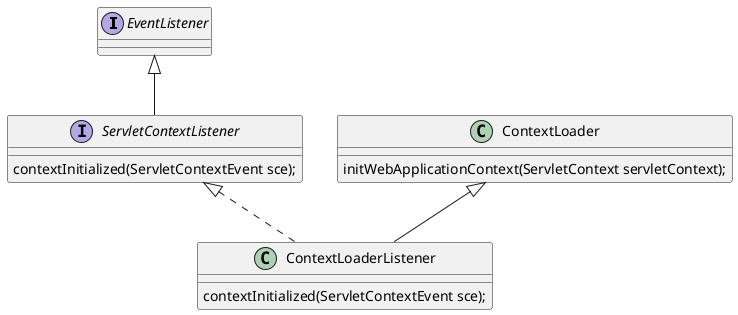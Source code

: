 @startuml

interface EventListener{

}
interface ServletContextListener{
    contextInitialized(ServletContextEvent sce);
}
class ContextLoader{
    initWebApplicationContext(ServletContext servletContext);
}

class ContextLoaderListener{
    contextInitialized(ServletContextEvent sce);
}

EventListener <|-- ServletContextListener
ServletContextListener <|.. ContextLoaderListener

ContextLoader <|-- ContextLoaderListener


@enduml
